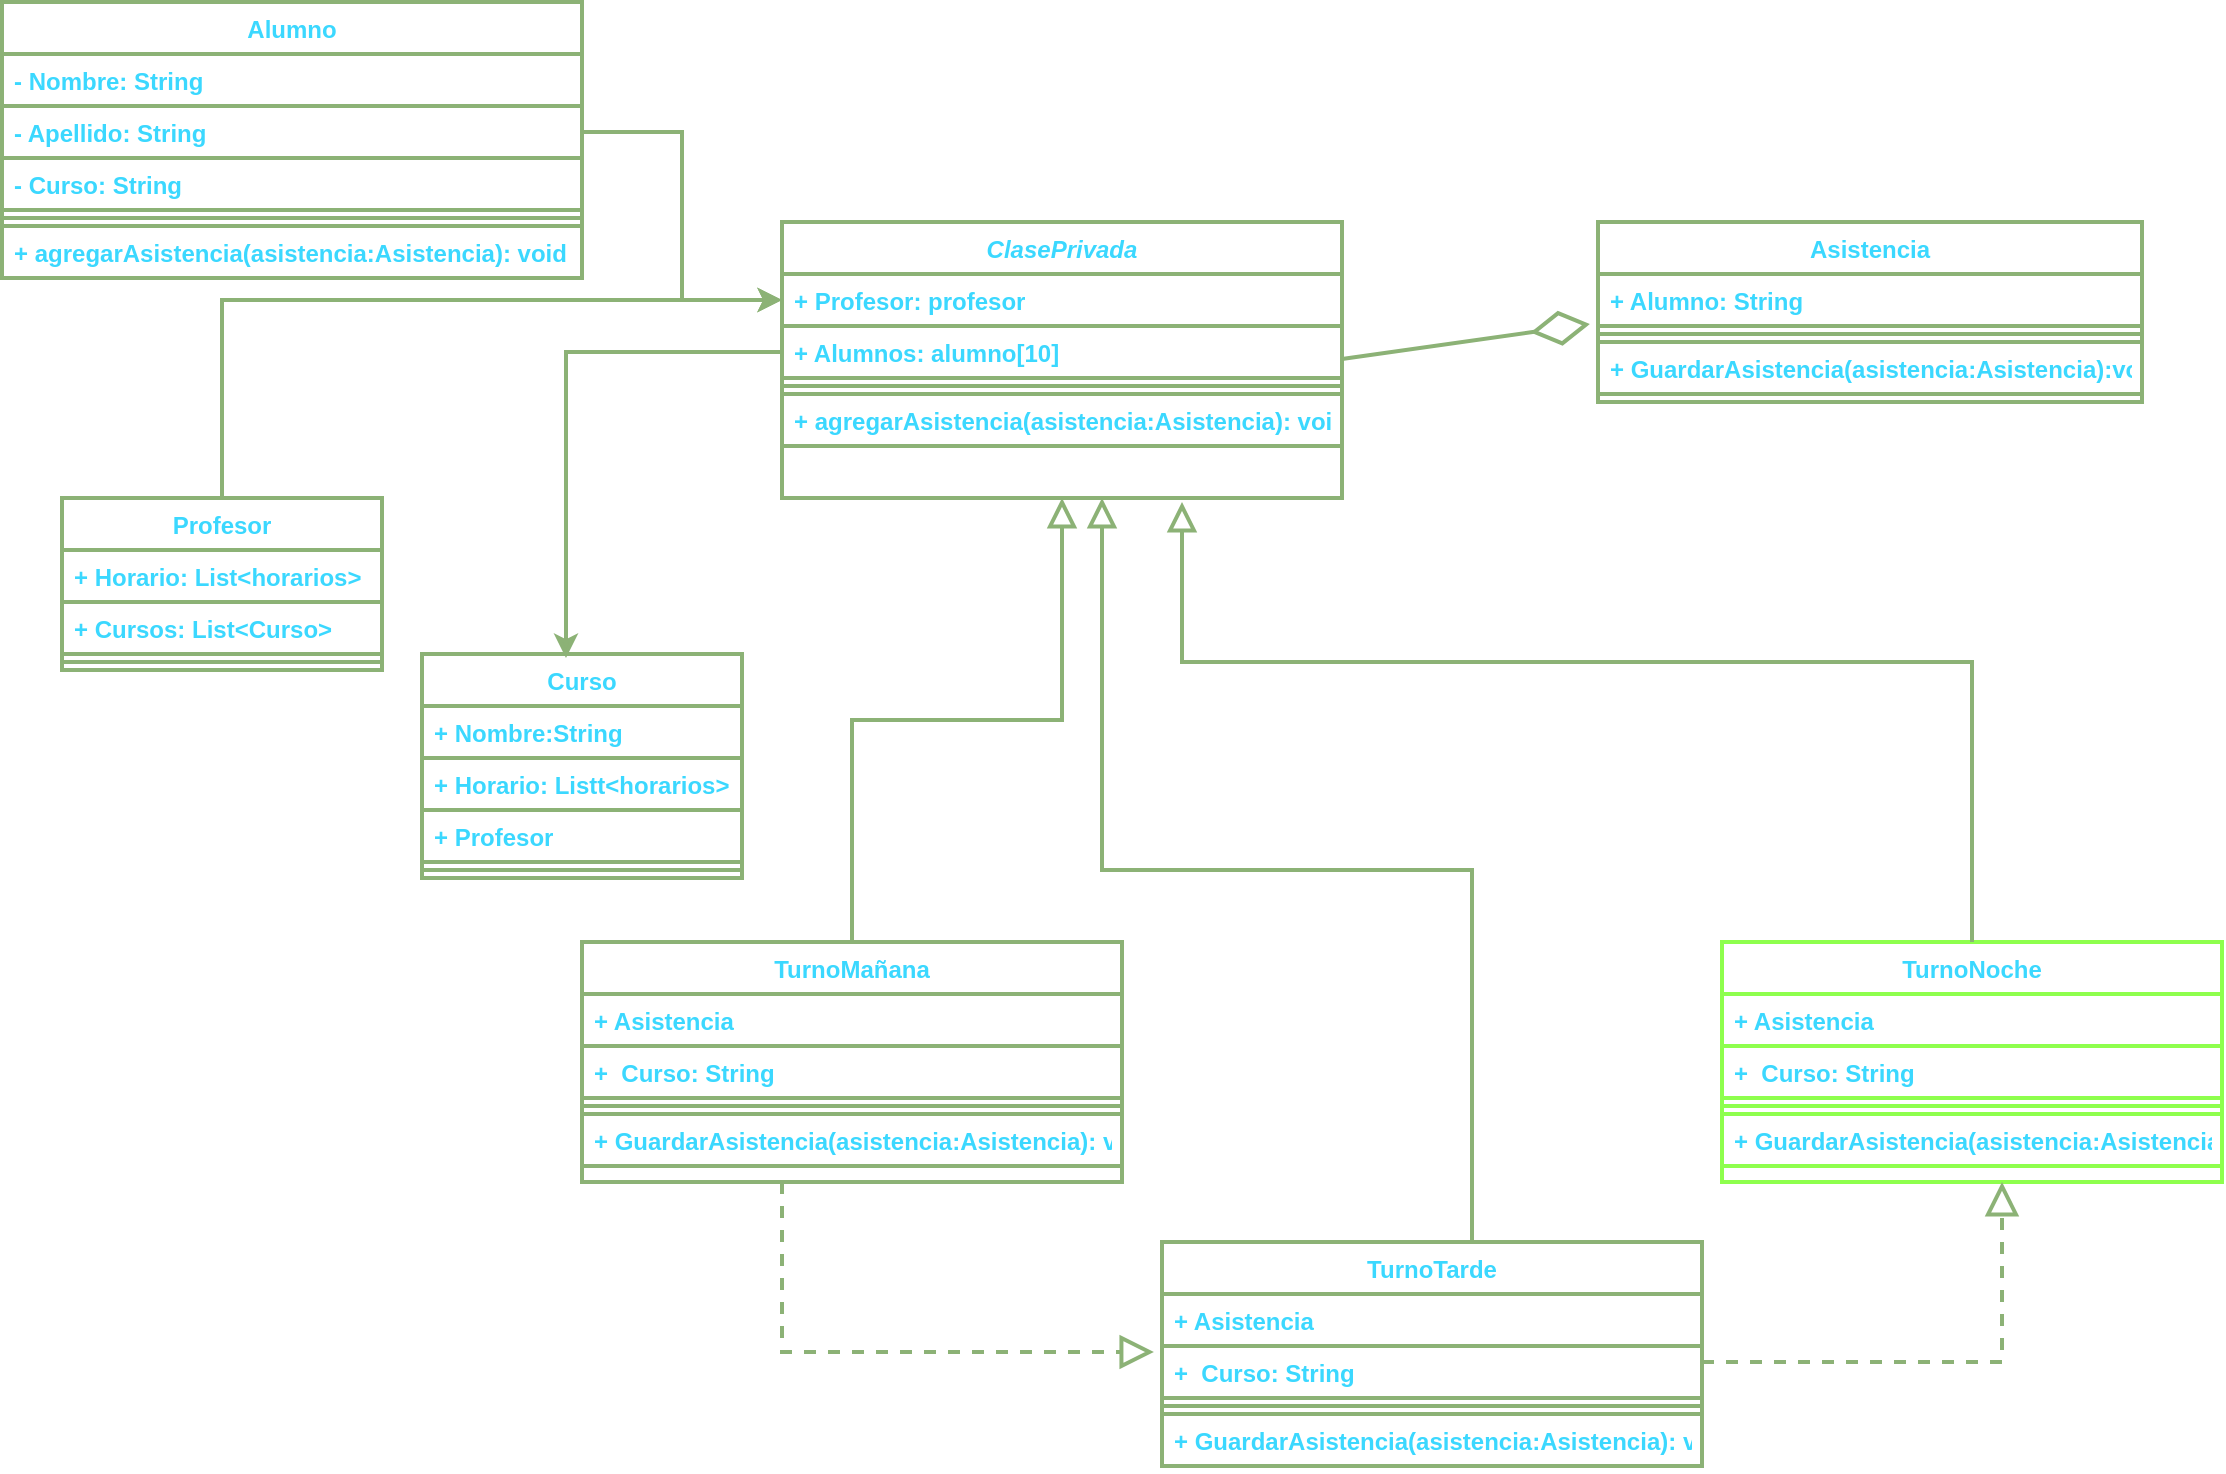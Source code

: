 <mxfile version="22.0.3" type="github">
  <diagram id="C5RBs43oDa-KdzZeNtuy" name="Page-1">
    <mxGraphModel dx="1707" dy="470" grid="1" gridSize="10" guides="1" tooltips="1" connect="1" arrows="1" fold="1" page="1" pageScale="1" pageWidth="827" pageHeight="1169" math="0" shadow="0">
      <root>
        <mxCell id="WIyWlLk6GJQsqaUBKTNV-0" />
        <mxCell id="WIyWlLk6GJQsqaUBKTNV-1" parent="WIyWlLk6GJQsqaUBKTNV-0" />
        <mxCell id="zkfFHV4jXpPFQw0GAbJ--0" value="ClasePrivada" style="swimlane;fontStyle=3;align=center;verticalAlign=top;childLayout=stackLayout;horizontal=1;startSize=26;horizontalStack=0;resizeParent=1;resizeLast=0;collapsible=1;marginBottom=0;rounded=0;shadow=0;strokeWidth=2;strokeColor=#8cb276;fontColor=#3BD8FF;" parent="WIyWlLk6GJQsqaUBKTNV-1" vertex="1">
          <mxGeometry x="100" y="120" width="280" height="138" as="geometry">
            <mxRectangle x="230" y="140" width="160" height="26" as="alternateBounds" />
          </mxGeometry>
        </mxCell>
        <mxCell id="zkfFHV4jXpPFQw0GAbJ--1" value="+ Profesor: profesor" style="text;align=left;verticalAlign=top;spacingLeft=4;spacingRight=4;overflow=hidden;rotatable=0;points=[[0,0.5],[1,0.5]];portConstraint=eastwest;strokeColor=#8cb276;strokeWidth=2;fontStyle=1;fontColor=#3BD8FF;" parent="zkfFHV4jXpPFQw0GAbJ--0" vertex="1">
          <mxGeometry y="26" width="280" height="26" as="geometry" />
        </mxCell>
        <mxCell id="zkfFHV4jXpPFQw0GAbJ--2" value="+ Alumnos: alumno[10]" style="text;align=left;verticalAlign=top;spacingLeft=4;spacingRight=4;overflow=hidden;rotatable=0;points=[[0,0.5],[1,0.5]];portConstraint=eastwest;rounded=0;shadow=0;html=0;strokeColor=#8cb276;strokeWidth=2;fontStyle=1;fontColor=#3BD8FF;" parent="zkfFHV4jXpPFQw0GAbJ--0" vertex="1">
          <mxGeometry y="52" width="280" height="26" as="geometry" />
        </mxCell>
        <mxCell id="zkfFHV4jXpPFQw0GAbJ--4" value="" style="line;html=1;strokeWidth=2;align=left;verticalAlign=middle;spacingTop=-1;spacingLeft=3;spacingRight=3;rotatable=0;labelPosition=right;points=[];portConstraint=eastwest;strokeColor=#8cb276;fontStyle=1;fontColor=#3BD8FF;" parent="zkfFHV4jXpPFQw0GAbJ--0" vertex="1">
          <mxGeometry y="78" width="280" height="8" as="geometry" />
        </mxCell>
        <mxCell id="zkfFHV4jXpPFQw0GAbJ--5" value="+ agregarAsistencia(asistencia:Asistencia): void" style="text;align=left;verticalAlign=top;spacingLeft=4;spacingRight=4;overflow=hidden;rotatable=0;points=[[0,0.5],[1,0.5]];portConstraint=eastwest;strokeColor=#8cb276;strokeWidth=2;fontStyle=1;fontColor=#3BD8FF;" parent="zkfFHV4jXpPFQw0GAbJ--0" vertex="1">
          <mxGeometry y="86" width="280" height="26" as="geometry" />
        </mxCell>
        <mxCell id="zkfFHV4jXpPFQw0GAbJ--6" value="TurnoMañana" style="swimlane;fontStyle=1;align=center;verticalAlign=top;childLayout=stackLayout;horizontal=1;startSize=26;horizontalStack=0;resizeParent=1;resizeLast=0;collapsible=1;marginBottom=0;rounded=0;shadow=0;strokeWidth=2;strokeColor=#8cb276;fontColor=#3BD8FF;" parent="WIyWlLk6GJQsqaUBKTNV-1" vertex="1">
          <mxGeometry y="480" width="270" height="120" as="geometry">
            <mxRectangle x="130" y="380" width="160" height="26" as="alternateBounds" />
          </mxGeometry>
        </mxCell>
        <mxCell id="zkfFHV4jXpPFQw0GAbJ--7" value="+ Asistencia" style="text;align=left;verticalAlign=top;spacingLeft=4;spacingRight=4;overflow=hidden;rotatable=0;points=[[0,0.5],[1,0.5]];portConstraint=eastwest;strokeColor=#8cb276;strokeWidth=2;fontStyle=1;fontColor=#3BD8FF;" parent="zkfFHV4jXpPFQw0GAbJ--6" vertex="1">
          <mxGeometry y="26" width="270" height="26" as="geometry" />
        </mxCell>
        <mxCell id="zkfFHV4jXpPFQw0GAbJ--8" value="+  Curso: String" style="text;align=left;verticalAlign=top;spacingLeft=4;spacingRight=4;overflow=hidden;rotatable=0;points=[[0,0.5],[1,0.5]];portConstraint=eastwest;rounded=0;shadow=0;html=0;strokeColor=#8cb276;strokeWidth=2;fontStyle=1;fontColor=#3BD8FF;" parent="zkfFHV4jXpPFQw0GAbJ--6" vertex="1">
          <mxGeometry y="52" width="270" height="26" as="geometry" />
        </mxCell>
        <mxCell id="zkfFHV4jXpPFQw0GAbJ--9" value="" style="line;html=1;strokeWidth=2;align=left;verticalAlign=middle;spacingTop=-1;spacingLeft=3;spacingRight=3;rotatable=0;labelPosition=right;points=[];portConstraint=eastwest;strokeColor=#8cb276;fontStyle=1;fontColor=#3BD8FF;" parent="zkfFHV4jXpPFQw0GAbJ--6" vertex="1">
          <mxGeometry y="78" width="270" height="8" as="geometry" />
        </mxCell>
        <mxCell id="-pboxYh63eIHVB8zeqox-27" value="+ GuardarAsistencia(asistencia:Asistencia): void" style="text;align=left;verticalAlign=top;spacingLeft=4;spacingRight=4;overflow=hidden;rotatable=0;points=[[0,0.5],[1,0.5]];portConstraint=eastwest;strokeColor=#8cb276;strokeWidth=2;fontStyle=1;fontColor=#3BD8FF;" vertex="1" parent="zkfFHV4jXpPFQw0GAbJ--6">
          <mxGeometry y="86" width="270" height="26" as="geometry" />
        </mxCell>
        <mxCell id="zkfFHV4jXpPFQw0GAbJ--12" value="" style="endArrow=block;endSize=10;endFill=0;shadow=0;strokeWidth=2;rounded=0;edgeStyle=elbowEdgeStyle;elbow=vertical;strokeColor=#8cb276;fontStyle=1;fontColor=#3BD8FF;" parent="WIyWlLk6GJQsqaUBKTNV-1" source="zkfFHV4jXpPFQw0GAbJ--6" target="zkfFHV4jXpPFQw0GAbJ--0" edge="1">
          <mxGeometry width="160" relative="1" as="geometry">
            <mxPoint x="200" y="203" as="sourcePoint" />
            <mxPoint x="200" y="203" as="targetPoint" />
          </mxGeometry>
        </mxCell>
        <mxCell id="zkfFHV4jXpPFQw0GAbJ--13" value="TurnoTarde" style="swimlane;fontStyle=1;align=center;verticalAlign=top;childLayout=stackLayout;horizontal=1;startSize=26;horizontalStack=0;resizeParent=1;resizeLast=0;collapsible=1;marginBottom=0;rounded=0;shadow=0;strokeWidth=2;strokeColor=#8cb276;fontColor=#3BD8FF;" parent="WIyWlLk6GJQsqaUBKTNV-1" vertex="1">
          <mxGeometry x="290" y="630" width="270" height="112" as="geometry">
            <mxRectangle x="340" y="380" width="170" height="26" as="alternateBounds" />
          </mxGeometry>
        </mxCell>
        <mxCell id="-pboxYh63eIHVB8zeqox-25" value="+ Asistencia" style="text;align=left;verticalAlign=top;spacingLeft=4;spacingRight=4;overflow=hidden;rotatable=0;points=[[0,0.5],[1,0.5]];portConstraint=eastwest;strokeColor=#8cb276;strokeWidth=2;fontStyle=1;fontColor=#3BD8FF;" vertex="1" parent="zkfFHV4jXpPFQw0GAbJ--13">
          <mxGeometry y="26" width="270" height="26" as="geometry" />
        </mxCell>
        <mxCell id="-pboxYh63eIHVB8zeqox-23" value="+  Curso: String" style="text;align=left;verticalAlign=top;spacingLeft=4;spacingRight=4;overflow=hidden;rotatable=0;points=[[0,0.5],[1,0.5]];portConstraint=eastwest;rounded=0;shadow=0;html=0;strokeColor=#8cb276;strokeWidth=2;fontStyle=1;fontColor=#3BD8FF;" vertex="1" parent="zkfFHV4jXpPFQw0GAbJ--13">
          <mxGeometry y="52" width="270" height="26" as="geometry" />
        </mxCell>
        <mxCell id="zkfFHV4jXpPFQw0GAbJ--15" value="" style="line;html=1;strokeWidth=2;align=left;verticalAlign=middle;spacingTop=-1;spacingLeft=3;spacingRight=3;rotatable=0;labelPosition=right;points=[];portConstraint=eastwest;strokeColor=#8cb276;fontStyle=1;fontColor=#3BD8FF;" parent="zkfFHV4jXpPFQw0GAbJ--13" vertex="1">
          <mxGeometry y="78" width="270" height="8" as="geometry" />
        </mxCell>
        <mxCell id="-pboxYh63eIHVB8zeqox-28" value="+ GuardarAsistencia(asistencia:Asistencia): void" style="text;align=left;verticalAlign=top;spacingLeft=4;spacingRight=4;overflow=hidden;rotatable=0;points=[[0,0.5],[1,0.5]];portConstraint=eastwest;strokeColor=#8cb276;strokeWidth=2;fontStyle=1;fontColor=#3BD8FF;" vertex="1" parent="zkfFHV4jXpPFQw0GAbJ--13">
          <mxGeometry y="86" width="270" height="26" as="geometry" />
        </mxCell>
        <mxCell id="zkfFHV4jXpPFQw0GAbJ--16" value="" style="endArrow=block;endSize=10;endFill=0;shadow=0;strokeWidth=2;rounded=0;edgeStyle=elbowEdgeStyle;elbow=vertical;strokeColor=#8cb276;fontStyle=1;fontColor=#3BD8FF;" parent="WIyWlLk6GJQsqaUBKTNV-1" edge="1">
          <mxGeometry width="160" relative="1" as="geometry">
            <mxPoint x="445" y="630" as="sourcePoint" />
            <mxPoint x="260" y="258" as="targetPoint" />
          </mxGeometry>
        </mxCell>
        <mxCell id="zkfFHV4jXpPFQw0GAbJ--17" value="Asistencia" style="swimlane;fontStyle=1;align=center;verticalAlign=top;childLayout=stackLayout;horizontal=1;startSize=26;horizontalStack=0;resizeParent=1;resizeLast=0;collapsible=1;marginBottom=0;rounded=0;shadow=0;strokeWidth=2;strokeColor=#8cb276;fontColor=#3BD8FF;" parent="WIyWlLk6GJQsqaUBKTNV-1" vertex="1">
          <mxGeometry x="508" y="120" width="272" height="90" as="geometry">
            <mxRectangle x="550" y="140" width="160" height="26" as="alternateBounds" />
          </mxGeometry>
        </mxCell>
        <mxCell id="zkfFHV4jXpPFQw0GAbJ--19" value="+ Alumno: String" style="text;align=left;verticalAlign=top;spacingLeft=4;spacingRight=4;overflow=hidden;rotatable=0;points=[[0,0.5],[1,0.5]];portConstraint=eastwest;rounded=0;shadow=0;html=0;strokeColor=#8cb276;strokeWidth=2;fontStyle=1;fontColor=#3BD8FF;" parent="zkfFHV4jXpPFQw0GAbJ--17" vertex="1">
          <mxGeometry y="26" width="272" height="26" as="geometry" />
        </mxCell>
        <mxCell id="zkfFHV4jXpPFQw0GAbJ--23" value="" style="line;html=1;strokeWidth=2;align=left;verticalAlign=middle;spacingTop=-1;spacingLeft=3;spacingRight=3;rotatable=0;labelPosition=right;points=[];portConstraint=eastwest;strokeColor=#8cb276;fontStyle=1;fontColor=#3BD8FF;" parent="zkfFHV4jXpPFQw0GAbJ--17" vertex="1">
          <mxGeometry y="52" width="272" height="8" as="geometry" />
        </mxCell>
        <mxCell id="-pboxYh63eIHVB8zeqox-39" value="+ GuardarAsistencia(asistencia:Asistencia):void" style="text;align=left;verticalAlign=top;spacingLeft=4;spacingRight=4;overflow=hidden;rotatable=0;points=[[0,0.5],[1,0.5]];portConstraint=eastwest;rounded=0;shadow=0;html=0;strokeColor=#8cb276;strokeWidth=2;fontStyle=1;fontColor=#3BD8FF;" vertex="1" parent="zkfFHV4jXpPFQw0GAbJ--17">
          <mxGeometry y="60" width="272" height="26" as="geometry" />
        </mxCell>
        <mxCell id="-pboxYh63eIHVB8zeqox-0" value="TurnoNoche" style="swimlane;fontStyle=1;align=center;verticalAlign=top;childLayout=stackLayout;horizontal=1;startSize=26;horizontalStack=0;resizeParent=1;resizeLast=0;collapsible=1;marginBottom=0;rounded=0;shadow=0;strokeWidth=2;strokeColor=#8EFF4D;fontColor=#3BD8FF;" vertex="1" parent="WIyWlLk6GJQsqaUBKTNV-1">
          <mxGeometry x="570" y="480" width="250" height="120" as="geometry">
            <mxRectangle x="130" y="380" width="160" height="26" as="alternateBounds" />
          </mxGeometry>
        </mxCell>
        <mxCell id="-pboxYh63eIHVB8zeqox-26" value="+ Asistencia" style="text;align=left;verticalAlign=top;spacingLeft=4;spacingRight=4;overflow=hidden;rotatable=0;points=[[0,0.5],[1,0.5]];portConstraint=eastwest;strokeColor=#8EFF4D;strokeWidth=2;fontStyle=1;fontColor=#3BD8FF;" vertex="1" parent="-pboxYh63eIHVB8zeqox-0">
          <mxGeometry y="26" width="250" height="26" as="geometry" />
        </mxCell>
        <mxCell id="-pboxYh63eIHVB8zeqox-24" value="+  Curso: String" style="text;align=left;verticalAlign=top;spacingLeft=4;spacingRight=4;overflow=hidden;rotatable=0;points=[[0,0.5],[1,0.5]];portConstraint=eastwest;rounded=0;shadow=0;html=0;strokeColor=#8EFF4D;strokeWidth=2;fontStyle=1;fontColor=#3BD8FF;" vertex="1" parent="-pboxYh63eIHVB8zeqox-0">
          <mxGeometry y="52" width="250" height="26" as="geometry" />
        </mxCell>
        <mxCell id="-pboxYh63eIHVB8zeqox-3" value="" style="line;html=1;strokeWidth=2;align=left;verticalAlign=middle;spacingTop=-1;spacingLeft=3;spacingRight=3;rotatable=0;labelPosition=right;points=[];portConstraint=eastwest;strokeColor=#8EFF4D;fontStyle=1;fontColor=#3BD8FF;" vertex="1" parent="-pboxYh63eIHVB8zeqox-0">
          <mxGeometry y="78" width="250" height="8" as="geometry" />
        </mxCell>
        <mxCell id="-pboxYh63eIHVB8zeqox-29" value="+ GuardarAsistencia(asistencia:Asistencia): void" style="text;align=left;verticalAlign=top;spacingLeft=4;spacingRight=4;overflow=hidden;rotatable=0;points=[[0,0.5],[1,0.5]];portConstraint=eastwest;strokeColor=#8EFF4D;strokeWidth=2;fontStyle=1;fontColor=#3BD8FF;" vertex="1" parent="-pboxYh63eIHVB8zeqox-0">
          <mxGeometry y="86" width="250" height="26" as="geometry" />
        </mxCell>
        <mxCell id="-pboxYh63eIHVB8zeqox-6" value="Curso" style="swimlane;fontStyle=1;align=center;verticalAlign=top;childLayout=stackLayout;horizontal=1;startSize=26;horizontalStack=0;resizeParent=1;resizeLast=0;collapsible=1;marginBottom=0;rounded=0;shadow=0;strokeWidth=2;strokeColor=#8cb276;fontColor=#3BD8FF;" vertex="1" parent="WIyWlLk6GJQsqaUBKTNV-1">
          <mxGeometry x="-80" y="336" width="160" height="112" as="geometry">
            <mxRectangle x="340" y="380" width="170" height="26" as="alternateBounds" />
          </mxGeometry>
        </mxCell>
        <mxCell id="-pboxYh63eIHVB8zeqox-10" value="+ Nombre:String" style="text;align=left;verticalAlign=top;spacingLeft=4;spacingRight=4;overflow=hidden;rotatable=0;points=[[0,0.5],[1,0.5]];portConstraint=eastwest;strokeColor=#8cb276;strokeWidth=2;fontStyle=1;fontColor=#3BD8FF;" vertex="1" parent="-pboxYh63eIHVB8zeqox-6">
          <mxGeometry y="26" width="160" height="26" as="geometry" />
        </mxCell>
        <mxCell id="-pboxYh63eIHVB8zeqox-11" value="+ Horario: Listt&lt;horarios&gt;" style="text;align=left;verticalAlign=top;spacingLeft=4;spacingRight=4;overflow=hidden;rotatable=0;points=[[0,0.5],[1,0.5]];portConstraint=eastwest;strokeColor=#8cb276;strokeWidth=2;fontStyle=1;fontColor=#3BD8FF;" vertex="1" parent="-pboxYh63eIHVB8zeqox-6">
          <mxGeometry y="52" width="160" height="26" as="geometry" />
        </mxCell>
        <mxCell id="-pboxYh63eIHVB8zeqox-7" value="+ Profesor" style="text;align=left;verticalAlign=top;spacingLeft=4;spacingRight=4;overflow=hidden;rotatable=0;points=[[0,0.5],[1,0.5]];portConstraint=eastwest;strokeColor=#8cb276;strokeWidth=2;fontStyle=1;fontColor=#3BD8FF;" vertex="1" parent="-pboxYh63eIHVB8zeqox-6">
          <mxGeometry y="78" width="160" height="26" as="geometry" />
        </mxCell>
        <mxCell id="-pboxYh63eIHVB8zeqox-8" value="" style="line;html=1;strokeWidth=2;align=left;verticalAlign=middle;spacingTop=-1;spacingLeft=3;spacingRight=3;rotatable=0;labelPosition=right;points=[];portConstraint=eastwest;strokeColor=#8cb276;fontStyle=1;fontColor=#3BD8FF;" vertex="1" parent="-pboxYh63eIHVB8zeqox-6">
          <mxGeometry y="104" width="160" height="8" as="geometry" />
        </mxCell>
        <mxCell id="-pboxYh63eIHVB8zeqox-34" style="edgeStyle=orthogonalEdgeStyle;rounded=0;orthogonalLoop=1;jettySize=auto;html=1;exitX=0.5;exitY=0;exitDx=0;exitDy=0;entryX=0;entryY=0.5;entryDx=0;entryDy=0;strokeColor=#8cb276;strokeWidth=2;fontStyle=1;fontColor=#3BD8FF;" edge="1" parent="WIyWlLk6GJQsqaUBKTNV-1" source="-pboxYh63eIHVB8zeqox-12" target="zkfFHV4jXpPFQw0GAbJ--1">
          <mxGeometry relative="1" as="geometry" />
        </mxCell>
        <mxCell id="-pboxYh63eIHVB8zeqox-12" value="Profesor" style="swimlane;fontStyle=1;align=center;verticalAlign=top;childLayout=stackLayout;horizontal=1;startSize=26;horizontalStack=0;resizeParent=1;resizeLast=0;collapsible=1;marginBottom=0;rounded=0;shadow=0;strokeWidth=2;strokeColor=#8cb276;fontColor=#3BD8FF;" vertex="1" parent="WIyWlLk6GJQsqaUBKTNV-1">
          <mxGeometry x="-260" y="258" width="160" height="86" as="geometry">
            <mxRectangle x="340" y="380" width="170" height="26" as="alternateBounds" />
          </mxGeometry>
        </mxCell>
        <mxCell id="-pboxYh63eIHVB8zeqox-40" value="+ Horario: List&lt;horarios&gt;" style="text;align=left;verticalAlign=top;spacingLeft=4;spacingRight=4;overflow=hidden;rotatable=0;points=[[0,0.5],[1,0.5]];portConstraint=eastwest;strokeColor=#8cb276;strokeWidth=2;fontStyle=1;fontColor=#3BD8FF;" vertex="1" parent="-pboxYh63eIHVB8zeqox-12">
          <mxGeometry y="26" width="160" height="26" as="geometry" />
        </mxCell>
        <mxCell id="-pboxYh63eIHVB8zeqox-13" value="+ Cursos: List&lt;Curso&gt;" style="text;align=left;verticalAlign=top;spacingLeft=4;spacingRight=4;overflow=hidden;rotatable=0;points=[[0,0.5],[1,0.5]];portConstraint=eastwest;strokeColor=#8cb276;strokeWidth=2;fontStyle=1;fontColor=#3BD8FF;" vertex="1" parent="-pboxYh63eIHVB8zeqox-12">
          <mxGeometry y="52" width="160" height="26" as="geometry" />
        </mxCell>
        <mxCell id="-pboxYh63eIHVB8zeqox-14" value="" style="line;html=1;strokeWidth=2;align=left;verticalAlign=middle;spacingTop=-1;spacingLeft=3;spacingRight=3;rotatable=0;labelPosition=right;points=[];portConstraint=eastwest;strokeColor=#8cb276;fontStyle=1;fontColor=#3BD8FF;" vertex="1" parent="-pboxYh63eIHVB8zeqox-12">
          <mxGeometry y="78" width="160" height="8" as="geometry" />
        </mxCell>
        <mxCell id="-pboxYh63eIHVB8zeqox-19" style="edgeStyle=orthogonalEdgeStyle;rounded=0;orthogonalLoop=1;jettySize=auto;html=1;exitX=0;exitY=0.5;exitDx=0;exitDy=0;entryX=0.45;entryY=0.018;entryDx=0;entryDy=0;entryPerimeter=0;strokeColor=#8cb276;strokeWidth=2;fontStyle=1;fontColor=#3BD8FF;" edge="1" parent="WIyWlLk6GJQsqaUBKTNV-1" source="zkfFHV4jXpPFQw0GAbJ--2" target="-pboxYh63eIHVB8zeqox-6">
          <mxGeometry relative="1" as="geometry" />
        </mxCell>
        <mxCell id="-pboxYh63eIHVB8zeqox-36" value="" style="endArrow=block;dashed=1;endFill=0;endSize=12;html=1;rounded=0;entryX=-0.015;entryY=0.115;entryDx=0;entryDy=0;entryPerimeter=0;strokeColor=#8cb276;strokeWidth=2;fontStyle=1;fontColor=#3BD8FF;" edge="1" parent="WIyWlLk6GJQsqaUBKTNV-1" target="-pboxYh63eIHVB8zeqox-23">
          <mxGeometry width="160" relative="1" as="geometry">
            <mxPoint x="100" y="600" as="sourcePoint" />
            <mxPoint x="260" y="600" as="targetPoint" />
            <Array as="points">
              <mxPoint x="100" y="685" />
            </Array>
          </mxGeometry>
        </mxCell>
        <mxCell id="-pboxYh63eIHVB8zeqox-37" value="" style="endArrow=block;dashed=1;endFill=0;endSize=12;html=1;rounded=0;strokeColor=#8cb276;strokeWidth=2;fontStyle=1;fontColor=#3BD8FF;" edge="1" parent="WIyWlLk6GJQsqaUBKTNV-1">
          <mxGeometry width="160" relative="1" as="geometry">
            <mxPoint x="560" y="690" as="sourcePoint" />
            <mxPoint x="710" y="600" as="targetPoint" />
            <Array as="points">
              <mxPoint x="710" y="690" />
            </Array>
          </mxGeometry>
        </mxCell>
        <mxCell id="-pboxYh63eIHVB8zeqox-41" value="Alumno" style="swimlane;fontStyle=1;align=center;verticalAlign=top;childLayout=stackLayout;horizontal=1;startSize=26;horizontalStack=0;resizeParent=1;resizeParentMax=0;resizeLast=0;collapsible=1;marginBottom=0;whiteSpace=wrap;html=1;strokeColor=#8cb276;strokeWidth=2;fontColor=#3BD8FF;" vertex="1" parent="WIyWlLk6GJQsqaUBKTNV-1">
          <mxGeometry x="-290" y="10" width="290" height="138" as="geometry" />
        </mxCell>
        <mxCell id="-pboxYh63eIHVB8zeqox-45" value="- Nombre: String" style="text;align=left;verticalAlign=top;spacingLeft=4;spacingRight=4;overflow=hidden;rotatable=0;points=[[0,0.5],[1,0.5]];portConstraint=eastwest;whiteSpace=wrap;html=1;strokeColor=#8cb276;strokeWidth=2;fontStyle=1;fontColor=#3BD8FF;" vertex="1" parent="-pboxYh63eIHVB8zeqox-41">
          <mxGeometry y="26" width="290" height="26" as="geometry" />
        </mxCell>
        <mxCell id="-pboxYh63eIHVB8zeqox-46" value="- Apellido: String" style="text;align=left;verticalAlign=top;spacingLeft=4;spacingRight=4;overflow=hidden;rotatable=0;points=[[0,0.5],[1,0.5]];portConstraint=eastwest;whiteSpace=wrap;html=1;strokeColor=#8cb276;strokeWidth=2;fontStyle=1;fontColor=#3BD8FF;" vertex="1" parent="-pboxYh63eIHVB8zeqox-41">
          <mxGeometry y="52" width="290" height="26" as="geometry" />
        </mxCell>
        <mxCell id="-pboxYh63eIHVB8zeqox-42" value="- Curso: String" style="text;align=left;verticalAlign=top;spacingLeft=4;spacingRight=4;overflow=hidden;rotatable=0;points=[[0,0.5],[1,0.5]];portConstraint=eastwest;whiteSpace=wrap;html=1;strokeColor=#8cb276;strokeWidth=2;fontStyle=1;fontColor=#3BD8FF;" vertex="1" parent="-pboxYh63eIHVB8zeqox-41">
          <mxGeometry y="78" width="290" height="26" as="geometry" />
        </mxCell>
        <mxCell id="-pboxYh63eIHVB8zeqox-43" value="" style="line;strokeWidth=2;align=left;verticalAlign=middle;spacingTop=-1;spacingLeft=3;spacingRight=3;rotatable=0;labelPosition=right;points=[];portConstraint=eastwest;strokeColor=#8cb276;fontStyle=1;fontColor=#3BD8FF;" vertex="1" parent="-pboxYh63eIHVB8zeqox-41">
          <mxGeometry y="104" width="290" height="8" as="geometry" />
        </mxCell>
        <mxCell id="-pboxYh63eIHVB8zeqox-49" value="+ agregarAsistencia(asistencia:Asistencia): void" style="text;align=left;verticalAlign=top;spacingLeft=4;spacingRight=4;overflow=hidden;rotatable=0;points=[[0,0.5],[1,0.5]];portConstraint=eastwest;strokeColor=#8cb276;strokeWidth=2;fontStyle=1;fontColor=#3BD8FF;" vertex="1" parent="-pboxYh63eIHVB8zeqox-41">
          <mxGeometry y="112" width="290" height="26" as="geometry" />
        </mxCell>
        <mxCell id="-pboxYh63eIHVB8zeqox-50" style="edgeStyle=orthogonalEdgeStyle;rounded=0;orthogonalLoop=1;jettySize=auto;html=1;exitX=1;exitY=0.5;exitDx=0;exitDy=0;strokeColor=#8cb276;strokeWidth=2;fontStyle=1;fontColor=#3BD8FF;" edge="1" parent="WIyWlLk6GJQsqaUBKTNV-1" source="-pboxYh63eIHVB8zeqox-46" target="zkfFHV4jXpPFQw0GAbJ--1">
          <mxGeometry relative="1" as="geometry" />
        </mxCell>
        <mxCell id="-pboxYh63eIHVB8zeqox-51" value="" style="endArrow=diamondThin;endFill=0;endSize=24;html=1;rounded=0;entryX=-0.015;entryY=0.962;entryDx=0;entryDy=0;entryPerimeter=0;strokeColor=#8cb276;strokeWidth=2;fontStyle=1;fontColor=#3BD8FF;" edge="1" parent="WIyWlLk6GJQsqaUBKTNV-1" target="zkfFHV4jXpPFQw0GAbJ--19">
          <mxGeometry width="160" relative="1" as="geometry">
            <mxPoint x="380" y="188.5" as="sourcePoint" />
            <mxPoint x="540" y="188.5" as="targetPoint" />
          </mxGeometry>
        </mxCell>
        <mxCell id="-pboxYh63eIHVB8zeqox-52" value="" style="endArrow=block;endSize=10;endFill=0;shadow=0;strokeWidth=2;rounded=0;edgeStyle=elbowEdgeStyle;elbow=vertical;strokeColor=#8cb276;fontStyle=1;fontColor=#3BD8FF;exitX=0.5;exitY=0;exitDx=0;exitDy=0;" edge="1" parent="WIyWlLk6GJQsqaUBKTNV-1" source="-pboxYh63eIHVB8zeqox-0">
          <mxGeometry width="160" relative="1" as="geometry">
            <mxPoint x="485" y="622" as="sourcePoint" />
            <mxPoint x="300" y="260" as="targetPoint" />
            <Array as="points">
              <mxPoint x="300" y="340" />
            </Array>
          </mxGeometry>
        </mxCell>
      </root>
    </mxGraphModel>
  </diagram>
</mxfile>
